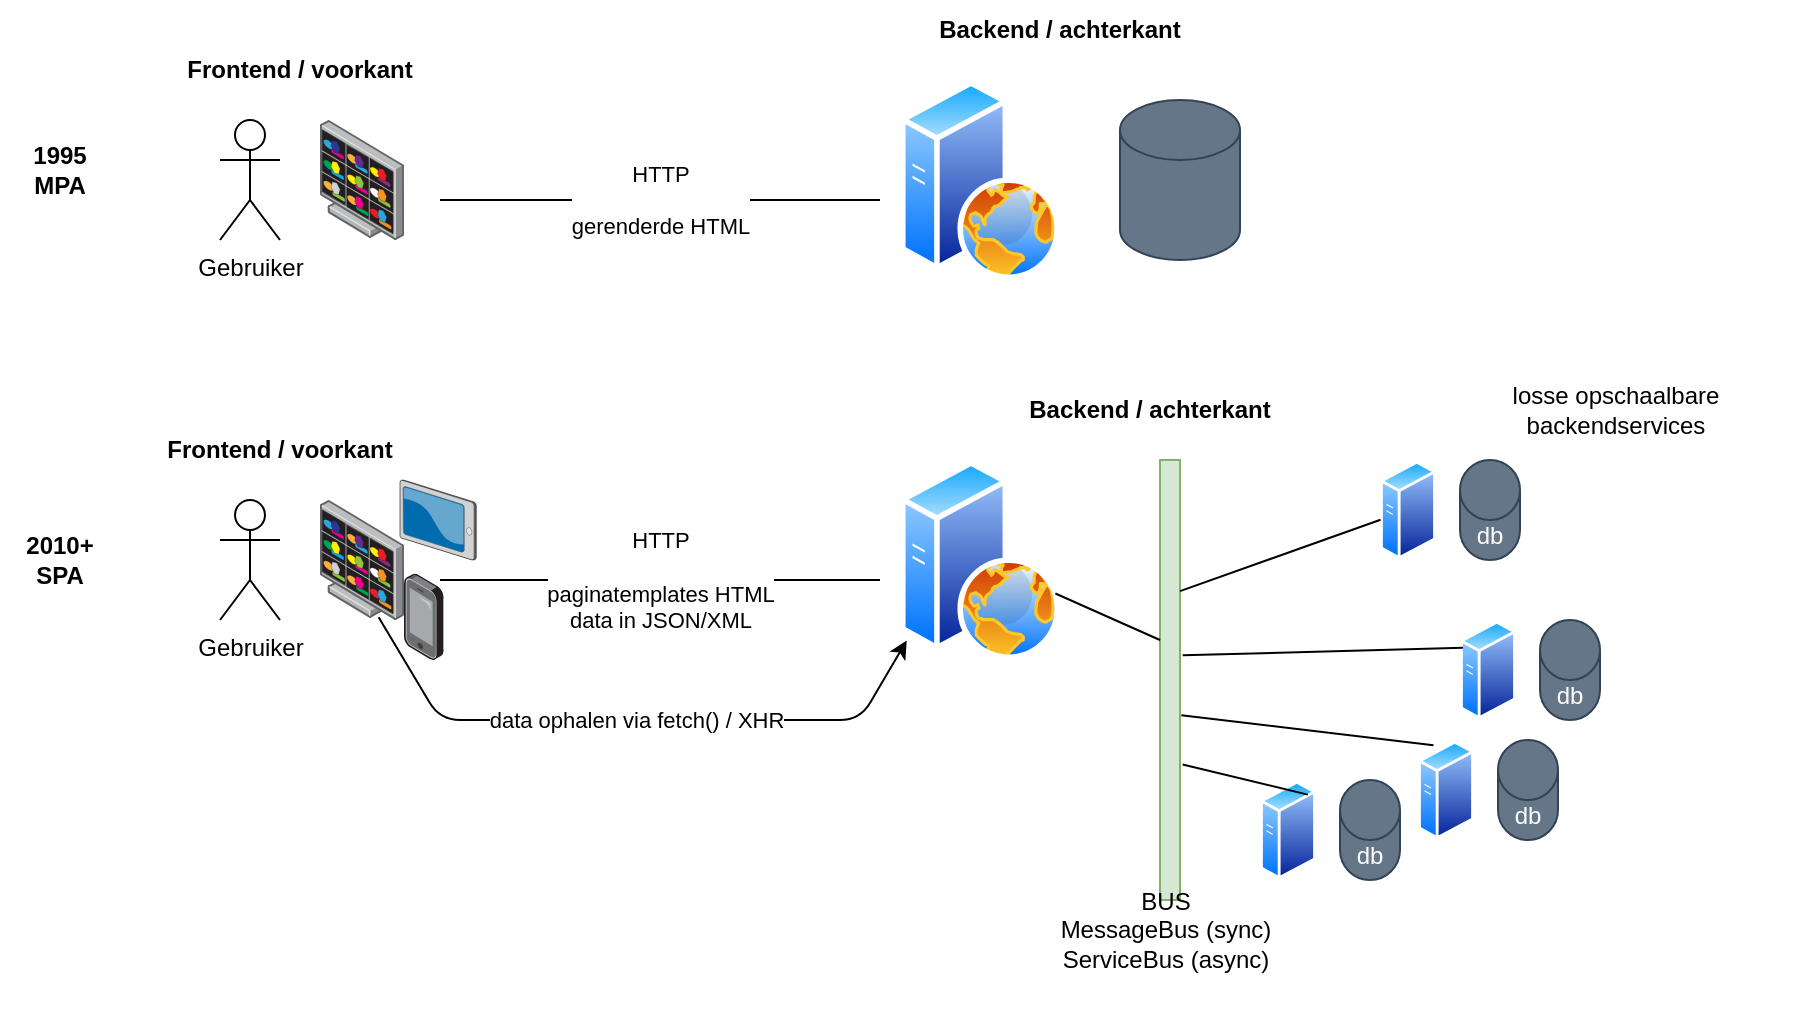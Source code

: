 <mxfile>
    <diagram id="UvKC1PCjA1_GG8Tf4ASK" name="Page-1">
        <mxGraphModel dx="417" dy="441" grid="1" gridSize="10" guides="1" tooltips="1" connect="1" arrows="1" fold="1" page="1" pageScale="1" pageWidth="850" pageHeight="1100" math="0" shadow="0">
            <root>
                <mxCell id="0"/>
                <mxCell id="1" parent="0"/>
                <mxCell id="2" value="" style="shape=cylinder3;whiteSpace=wrap;html=1;boundedLbl=1;backgroundOutline=1;size=15;fillColor=#647687;fontColor=#ffffff;strokeColor=#314354;" parent="1" vertex="1">
                    <mxGeometry x="670" y="100" width="60" height="80" as="geometry"/>
                </mxCell>
                <mxCell id="3" value="Gebruiker" style="shape=umlActor;verticalLabelPosition=bottom;verticalAlign=top;html=1;outlineConnect=0;" parent="1" vertex="1">
                    <mxGeometry x="220" y="110" width="30" height="60" as="geometry"/>
                </mxCell>
                <mxCell id="6" value="" style="image;points=[];aspect=fixed;html=1;align=center;shadow=0;dashed=0;image=img/lib/allied_telesis/security/DVS_Surveillance_Monitor.svg;" parent="1" vertex="1">
                    <mxGeometry x="270" y="110" width="42" height="60" as="geometry"/>
                </mxCell>
                <mxCell id="7" value="" style="image;aspect=fixed;perimeter=ellipsePerimeter;html=1;align=center;shadow=0;dashed=0;spacingTop=3;image=img/lib/active_directory/web_server.svg;" parent="1" vertex="1">
                    <mxGeometry x="560" y="90" width="80" height="100" as="geometry"/>
                </mxCell>
                <mxCell id="8" value="Frontend / voorkant" style="text;html=1;align=center;verticalAlign=middle;whiteSpace=wrap;rounded=0;fontStyle=1" parent="1" vertex="1">
                    <mxGeometry x="190" y="70" width="140" height="30" as="geometry"/>
                </mxCell>
                <mxCell id="9" value="Backend / achterkant" style="text;html=1;align=center;verticalAlign=middle;whiteSpace=wrap;rounded=0;fontStyle=1" parent="1" vertex="1">
                    <mxGeometry x="570" y="50" width="140" height="30" as="geometry"/>
                </mxCell>
                <mxCell id="10" value="HTTP&lt;div&gt;&lt;br&gt;&lt;/div&gt;&lt;div&gt;gerenderde HTML&lt;/div&gt;" style="endArrow=none;html=1;" parent="1" edge="1">
                    <mxGeometry width="50" height="50" relative="1" as="geometry">
                        <mxPoint x="330" y="150" as="sourcePoint"/>
                        <mxPoint x="550" y="150" as="targetPoint"/>
                    </mxGeometry>
                </mxCell>
                <mxCell id="11" value="db" style="shape=cylinder3;whiteSpace=wrap;html=1;boundedLbl=1;backgroundOutline=1;size=15;fillColor=#647687;strokeColor=#314354;fontColor=#ffffff;" parent="1" vertex="1">
                    <mxGeometry x="840" y="280" width="30" height="50" as="geometry"/>
                </mxCell>
                <mxCell id="12" value="Gebruiker" style="shape=umlActor;verticalLabelPosition=bottom;verticalAlign=top;html=1;outlineConnect=0;" parent="1" vertex="1">
                    <mxGeometry x="220" y="300" width="30" height="60" as="geometry"/>
                </mxCell>
                <mxCell id="13" value="" style="image;points=[];aspect=fixed;html=1;align=center;shadow=0;dashed=0;image=img/lib/allied_telesis/security/DVS_Surveillance_Monitor.svg;" parent="1" vertex="1">
                    <mxGeometry x="270" y="300" width="42" height="60" as="geometry"/>
                </mxCell>
                <mxCell id="14" value="" style="image;aspect=fixed;perimeter=ellipsePerimeter;html=1;align=center;shadow=0;dashed=0;spacingTop=3;image=img/lib/active_directory/web_server.svg;" parent="1" vertex="1">
                    <mxGeometry x="560" y="280" width="80" height="100" as="geometry"/>
                </mxCell>
                <mxCell id="15" value="Frontend / voorkant" style="text;html=1;align=center;verticalAlign=middle;whiteSpace=wrap;rounded=0;fontStyle=1" parent="1" vertex="1">
                    <mxGeometry x="180" y="260" width="140" height="30" as="geometry"/>
                </mxCell>
                <mxCell id="16" value="Backend / achterkant" style="text;html=1;align=center;verticalAlign=middle;whiteSpace=wrap;rounded=0;fontStyle=1" parent="1" vertex="1">
                    <mxGeometry x="570" y="240" width="230" height="30" as="geometry"/>
                </mxCell>
                <mxCell id="17" value="HTTP&lt;div&gt;&lt;br&gt;&lt;/div&gt;&lt;div&gt;paginatemplates HTML&lt;/div&gt;&lt;div&gt;data in JSON/XML&lt;/div&gt;" style="endArrow=none;html=1;" parent="1" edge="1">
                    <mxGeometry width="50" height="50" relative="1" as="geometry">
                        <mxPoint x="330" y="340" as="sourcePoint"/>
                        <mxPoint x="550" y="340" as="targetPoint"/>
                    </mxGeometry>
                </mxCell>
                <mxCell id="18" value="" style="verticalLabelPosition=bottom;sketch=0;aspect=fixed;html=1;verticalAlign=top;strokeColor=none;align=center;outlineConnect=0;shape=mxgraph.citrix.tablet_2;" parent="1" vertex="1">
                    <mxGeometry x="310" y="290" width="38.14" height="40" as="geometry"/>
                </mxCell>
                <mxCell id="19" value="" style="image;points=[];aspect=fixed;html=1;align=center;shadow=0;dashed=0;image=img/lib/allied_telesis/computer_and_terminals/Smartphone.svg;" parent="1" vertex="1">
                    <mxGeometry x="312" y="336.8" width="19.8" height="43.2" as="geometry"/>
                </mxCell>
                <mxCell id="20" value="1995&lt;div&gt;MPA&lt;/div&gt;" style="text;html=1;align=center;verticalAlign=middle;whiteSpace=wrap;rounded=0;fontStyle=1" parent="1" vertex="1">
                    <mxGeometry x="110" y="120" width="60" height="30" as="geometry"/>
                </mxCell>
                <mxCell id="21" value="2010+&lt;div&gt;SPA&lt;/div&gt;" style="text;html=1;align=center;verticalAlign=middle;whiteSpace=wrap;rounded=0;fontStyle=1" parent="1" vertex="1">
                    <mxGeometry x="110" y="315" width="60" height="30" as="geometry"/>
                </mxCell>
                <mxCell id="22" value="data ophalen via fetch() / XHR" style="endArrow=classic;html=1;exitX=0.698;exitY=0.978;exitDx=0;exitDy=0;exitPerimeter=0;entryX=0.042;entryY=0.903;entryDx=0;entryDy=0;entryPerimeter=0;" parent="1" source="13" target="14" edge="1">
                    <mxGeometry width="50" height="50" relative="1" as="geometry">
                        <mxPoint x="305" y="440" as="sourcePoint"/>
                        <mxPoint x="540" y="410" as="targetPoint"/>
                        <Array as="points">
                            <mxPoint x="330" y="410"/>
                            <mxPoint x="540" y="410"/>
                        </Array>
                    </mxGeometry>
                </mxCell>
                <mxCell id="24" value="" style="image;aspect=fixed;perimeter=ellipsePerimeter;html=1;align=center;shadow=0;dashed=0;spacingTop=3;image=img/lib/active_directory/generic_server.svg;" parent="1" vertex="1">
                    <mxGeometry x="800" y="280" width="28.0" height="50" as="geometry"/>
                </mxCell>
                <mxCell id="27" value="db" style="shape=cylinder3;whiteSpace=wrap;html=1;boundedLbl=1;backgroundOutline=1;size=15;fillColor=#647687;strokeColor=#314354;fontColor=#ffffff;" parent="1" vertex="1">
                    <mxGeometry x="880" y="360" width="30" height="50" as="geometry"/>
                </mxCell>
                <mxCell id="28" value="" style="image;aspect=fixed;perimeter=ellipsePerimeter;html=1;align=center;shadow=0;dashed=0;spacingTop=3;image=img/lib/active_directory/generic_server.svg;" parent="1" vertex="1">
                    <mxGeometry x="840" y="360" width="28.0" height="50" as="geometry"/>
                </mxCell>
                <mxCell id="29" value="db" style="shape=cylinder3;whiteSpace=wrap;html=1;boundedLbl=1;backgroundOutline=1;size=15;fillColor=#647687;strokeColor=#314354;fontColor=#ffffff;" parent="1" vertex="1">
                    <mxGeometry x="780" y="440" width="30" height="50" as="geometry"/>
                </mxCell>
                <mxCell id="30" value="" style="image;aspect=fixed;perimeter=ellipsePerimeter;html=1;align=center;shadow=0;dashed=0;spacingTop=3;image=img/lib/active_directory/generic_server.svg;" parent="1" vertex="1">
                    <mxGeometry x="740" y="440" width="28.0" height="50" as="geometry"/>
                </mxCell>
                <mxCell id="33" value="db" style="shape=cylinder3;whiteSpace=wrap;html=1;boundedLbl=1;backgroundOutline=1;size=15;fillColor=#647687;strokeColor=#314354;fontColor=#ffffff;" parent="1" vertex="1">
                    <mxGeometry x="859" y="420" width="30" height="50" as="geometry"/>
                </mxCell>
                <mxCell id="34" value="" style="image;aspect=fixed;perimeter=ellipsePerimeter;html=1;align=center;shadow=0;dashed=0;spacingTop=3;image=img/lib/active_directory/generic_server.svg;" parent="1" vertex="1">
                    <mxGeometry x="819" y="420" width="28.0" height="50" as="geometry"/>
                </mxCell>
                <mxCell id="35" value="&lt;div&gt;&lt;br&gt;&lt;/div&gt;&lt;div&gt;&lt;br&gt;&lt;/div&gt;" style="rounded=0;whiteSpace=wrap;html=1;fillColor=#d5e8d4;strokeColor=#82b366;" parent="1" vertex="1">
                    <mxGeometry x="690" y="280" width="10" height="220" as="geometry"/>
                </mxCell>
                <mxCell id="36" value="BUS&lt;div&gt;MessageBus (sync)&lt;/div&gt;&lt;div&gt;ServiceBus (async)&lt;/div&gt;" style="text;html=1;align=center;verticalAlign=middle;whiteSpace=wrap;rounded=0;" parent="1" vertex="1">
                    <mxGeometry x="618" y="470" width="150" height="90" as="geometry"/>
                </mxCell>
                <mxCell id="37" value="" style="endArrow=none;html=1;" parent="1" source="14" edge="1">
                    <mxGeometry width="50" height="50" relative="1" as="geometry">
                        <mxPoint x="620" y="460" as="sourcePoint"/>
                        <mxPoint x="690" y="370" as="targetPoint"/>
                    </mxGeometry>
                </mxCell>
                <mxCell id="38" value="" style="endArrow=none;html=1;exitX=1;exitY=0.298;exitDx=0;exitDy=0;exitPerimeter=0;" parent="1" source="35" target="24" edge="1">
                    <mxGeometry width="50" height="50" relative="1" as="geometry">
                        <mxPoint x="620" y="460" as="sourcePoint"/>
                        <mxPoint x="670" y="410" as="targetPoint"/>
                    </mxGeometry>
                </mxCell>
                <mxCell id="39" value="" style="endArrow=none;html=1;exitX=1.133;exitY=0.444;exitDx=0;exitDy=0;exitPerimeter=0;entryX=0;entryY=0.25;entryDx=0;entryDy=0;" parent="1" source="35" target="28" edge="1">
                    <mxGeometry width="50" height="50" relative="1" as="geometry">
                        <mxPoint x="710" y="356" as="sourcePoint"/>
                        <mxPoint x="810" y="320" as="targetPoint"/>
                    </mxGeometry>
                </mxCell>
                <mxCell id="40" value="" style="endArrow=none;html=1;exitX=1.067;exitY=0.58;exitDx=0;exitDy=0;exitPerimeter=0;entryX=0.25;entryY=0;entryDx=0;entryDy=0;" parent="1" source="35" target="34" edge="1">
                    <mxGeometry width="50" height="50" relative="1" as="geometry">
                        <mxPoint x="720" y="366" as="sourcePoint"/>
                        <mxPoint x="820" y="330" as="targetPoint"/>
                    </mxGeometry>
                </mxCell>
                <mxCell id="41" value="" style="endArrow=none;html=1;entryX=1;entryY=0;entryDx=0;entryDy=0;exitX=1.133;exitY=0.692;exitDx=0;exitDy=0;exitPerimeter=0;" parent="1" source="35" target="30" edge="1">
                    <mxGeometry width="50" height="50" relative="1" as="geometry">
                        <mxPoint x="710" y="430" as="sourcePoint"/>
                        <mxPoint x="830" y="340" as="targetPoint"/>
                    </mxGeometry>
                </mxCell>
                <mxCell id="42" value="losse opschaalbare&lt;div&gt;backendservices&lt;/div&gt;" style="text;html=1;align=center;verticalAlign=middle;whiteSpace=wrap;rounded=0;fontStyle=0;" parent="1" vertex="1">
                    <mxGeometry x="828" y="220" width="180" height="70" as="geometry"/>
                </mxCell>
            </root>
        </mxGraphModel>
    </diagram>
    <diagram id="ijcmnLf0KxqwwCvnnB0M" name="Ecosysteem">
        <mxGraphModel dx="746" dy="441" grid="1" gridSize="10" guides="1" tooltips="1" connect="1" arrows="1" fold="1" page="1" pageScale="1" pageWidth="850" pageHeight="1100" math="0" shadow="0">
            <root>
                <mxCell id="0"/>
                <mxCell id="1" parent="0"/>
            </root>
        </mxGraphModel>
    </diagram>
</mxfile>